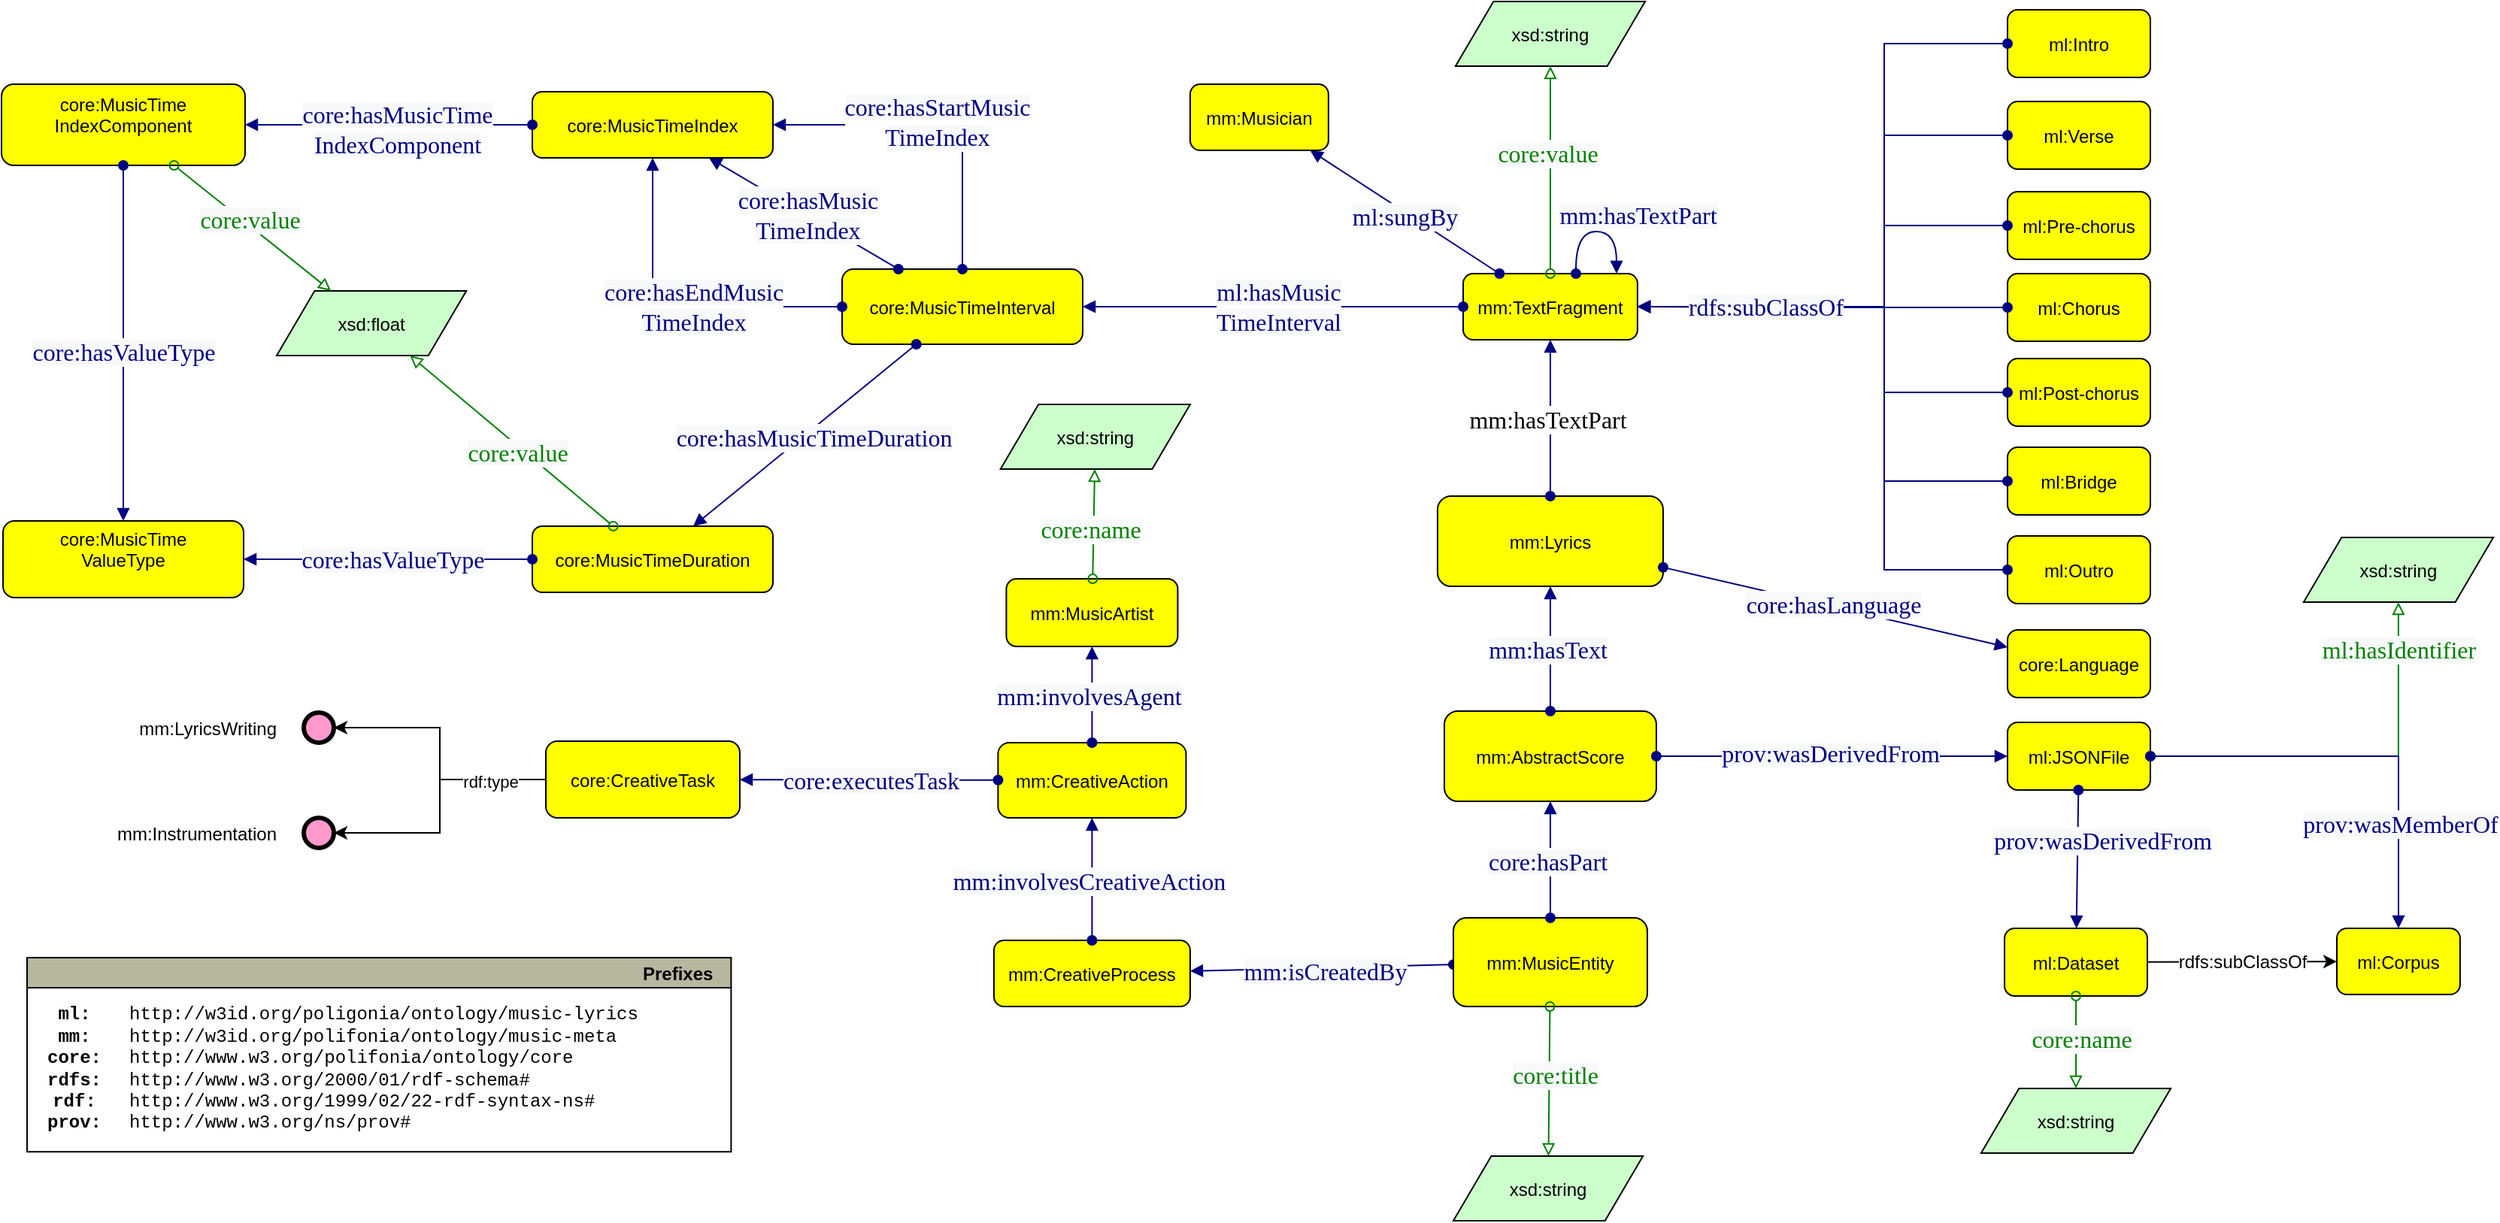 <mxfile version="24.7.5">
  <diagram id="NQ8Q5febTVlx8FqefWPf" name="Página-1">
    <mxGraphModel dx="1482" dy="465" grid="0" gridSize="10" guides="1" tooltips="1" connect="1" arrows="1" fold="1" page="0" pageScale="1" pageWidth="827" pageHeight="1169" math="0" shadow="0">
      <root>
        <mxCell id="0" />
        <mxCell id="1" parent="0" />
        <mxCell id="DqQG2YRSb0UwjApD6MFJ-1" value="mm:Lyrics" style="graphMlID=n4;shape=rect;rounded=1;arcsize=30;fillColor=#ffff00;strokeColor=#000000;strokeWidth=1.0" parent="1" vertex="1">
          <mxGeometry x="461.97" y="574" width="150" height="60" as="geometry" />
        </mxCell>
        <mxCell id="MDdmsFNqSwxyD1ZnSnR5-4" value="mm:TextFragment" style="graphMlID=n4;shape=rect;rounded=1;arcsize=30;fillColor=#ffff00;strokeColor=#000000;strokeWidth=1.0" parent="1" vertex="1">
          <mxGeometry x="479" y="426" width="115.95" height="44" as="geometry" />
        </mxCell>
        <mxCell id="MDdmsFNqSwxyD1ZnSnR5-5" value="" style="graphMlID=e0;rounded=0;endArrow=block;strokeColor=#000080;strokeWidth=1.0;startArrow=oval;startFill=1;endFill=1" parent="1" source="DqQG2YRSb0UwjApD6MFJ-1" target="MDdmsFNqSwxyD1ZnSnR5-4" edge="1">
          <mxGeometry relative="1" as="geometry">
            <mxPoint x="460.03" y="660.082" as="sourcePoint" />
            <mxPoint x="611.03" y="660" as="targetPoint" />
          </mxGeometry>
        </mxCell>
        <mxCell id="MDdmsFNqSwxyD1ZnSnR5-6" value="&lt;font face=&quot;dialog&quot; style=&quot;font-size: 16px;&quot;&gt;mm:hasTextPart&lt;/font&gt;" style="text;html=1;align=center;verticalAlign=middle;resizable=0;points=[];labelBackgroundColor=#ffffff;" parent="MDdmsFNqSwxyD1ZnSnR5-5" vertex="1" connectable="0">
          <mxGeometry x="-0.017" y="2" relative="1" as="geometry">
            <mxPoint as="offset" />
          </mxGeometry>
        </mxCell>
        <mxCell id="MDdmsFNqSwxyD1ZnSnR5-14" value="Prefixes" style="graphMlID=n0;shape=swimlane;startSize=20;fillColor=#b7b69e;strokeColor=#000000;strokeWidth=1.0;align=right;spacingRight=10;fontStyle=1" parent="1" vertex="1">
          <mxGeometry x="-476" y="881" width="468.2" height="129.1" as="geometry">
            <mxRectangle x="11.8" y="500" width="90" height="20" as="alternateBounds" />
          </mxGeometry>
        </mxCell>
        <mxCell id="MDdmsFNqSwxyD1ZnSnR5-15" value="&lt;b&gt;ml:&lt;br&gt;mm:&lt;br&gt;core:&lt;br&gt;rdfs:&lt;br&gt;&lt;/b&gt;&lt;div&gt;&lt;b&gt;rdf:&lt;/b&gt;&lt;/div&gt;&lt;div&gt;&lt;b&gt;prov:&lt;/b&gt;&lt;/div&gt;" style="text;html=1;align=center;verticalAlign=middle;resizable=0;points=[];autosize=1;fontFamily=Courier New;" parent="MDdmsFNqSwxyD1ZnSnR5-14" vertex="1">
          <mxGeometry x="4.416" y="25.1" width="54" height="98" as="geometry" />
        </mxCell>
        <mxCell id="MDdmsFNqSwxyD1ZnSnR5-16" value="http://w3id.org/poligonia/ontology/music-lyrics&lt;br&gt;http://w3id.org/polifonia/ontology/music-meta&lt;br&gt;http://www.w3.org/polifonia/ontology/core&lt;br&gt;http://www.w3.org/2000/01/rdf-schema#&lt;div&gt;http://www.w3.org/1999/02/22-rdf-syntax-ns#&lt;/div&gt;&lt;div&gt;http://www.w3.org/ns/prov#&lt;/div&gt;" style="text;html=1;align=left;verticalAlign=middle;resizable=0;points=[];autosize=1;fontFamily=Courier New;" parent="MDdmsFNqSwxyD1ZnSnR5-14" vertex="1">
          <mxGeometry x="66.416" y="25.1" width="356" height="98" as="geometry" />
        </mxCell>
        <mxCell id="HRgoqahOxVJzfOf6kIM2-11" value="" style="graphMlID=e0;rounded=0;endArrow=block;strokeColor=#000080;strokeWidth=1.0;startArrow=oval;startFill=1;endFill=1;" parent="1" source="zDBkW_uWuZ9GTYAObJJc-1" target="qAlPwkeqmW1td5xsdSNA-1" edge="1">
          <mxGeometry relative="1" as="geometry">
            <mxPoint x="90" y="570.082" as="sourcePoint" />
            <mxPoint x="141.968" y="600" as="targetPoint" />
          </mxGeometry>
        </mxCell>
        <mxCell id="HRgoqahOxVJzfOf6kIM2-12" value="&lt;span style=&quot;color: rgb(0 , 0 , 128) ; font-family: &amp;quot;dialog&amp;quot; ; font-size: 16px ; background-color: rgb(248 , 249 , 250)&quot;&gt;mm:isCreatedBy&lt;/span&gt;" style="text;html=1;align=center;verticalAlign=middle;resizable=0;points=[];labelBackgroundColor=#ffffff;" parent="HRgoqahOxVJzfOf6kIM2-11" vertex="1" connectable="0">
          <mxGeometry x="-0.017" y="2" relative="1" as="geometry">
            <mxPoint as="offset" />
          </mxGeometry>
        </mxCell>
        <mxCell id="HRgoqahOxVJzfOf6kIM2-30" value="ml:Chorus" style="graphMlID=n4;shape=rect;rounded=1;arcsize=30;fillColor=#ffff00;strokeColor=#000000;strokeWidth=1.0" parent="1" vertex="1">
          <mxGeometry x="841" y="426" width="95" height="45" as="geometry" />
        </mxCell>
        <mxCell id="HRgoqahOxVJzfOf6kIM2-31" value="" style="graphMlID=e0;rounded=0;endArrow=block;strokeColor=#000080;strokeWidth=1.0;startArrow=oval;startFill=1;endFill=1;edgeStyle=orthogonalEdgeStyle;exitX=0;exitY=0.5;exitDx=0;exitDy=0;" parent="1" source="HRgoqahOxVJzfOf6kIM2-30" target="MDdmsFNqSwxyD1ZnSnR5-4" edge="1">
          <mxGeometry relative="1" as="geometry">
            <mxPoint x="820" y="454" as="sourcePoint" />
            <mxPoint x="569.018" y="322.886" as="targetPoint" />
            <Array as="points" />
          </mxGeometry>
        </mxCell>
        <mxCell id="HRgoqahOxVJzfOf6kIM2-33" value="ml:Verse" style="graphMlID=n4;shape=rect;rounded=1;arcsize=30;fillColor=#ffff00;strokeColor=#000000;strokeWidth=1.0" parent="1" vertex="1">
          <mxGeometry x="841" y="311.5" width="95" height="45" as="geometry" />
        </mxCell>
        <mxCell id="HRgoqahOxVJzfOf6kIM2-34" value="" style="graphMlID=e0;rounded=0;endArrow=block;strokeColor=#000080;strokeWidth=1.0;startArrow=oval;startFill=1;endFill=1;edgeStyle=orthogonalEdgeStyle;exitX=0;exitY=0.5;exitDx=0;exitDy=0;" parent="1" source="HRgoqahOxVJzfOf6kIM2-33" target="MDdmsFNqSwxyD1ZnSnR5-4" edge="1">
          <mxGeometry relative="1" as="geometry">
            <mxPoint x="808" y="349" as="sourcePoint" />
            <mxPoint x="569.018" y="345.347" as="targetPoint" />
            <Array as="points">
              <mxPoint x="759" y="334" />
              <mxPoint x="759" y="448" />
            </Array>
          </mxGeometry>
        </mxCell>
        <mxCell id="HRgoqahOxVJzfOf6kIM2-36" value="ml:Bridge" style="graphMlID=n4;shape=rect;rounded=1;arcsize=30;fillColor=#ffff00;strokeColor=#000000;strokeWidth=1.0" parent="1" vertex="1">
          <mxGeometry x="841" y="541.5" width="95" height="45" as="geometry" />
        </mxCell>
        <mxCell id="HRgoqahOxVJzfOf6kIM2-37" value="" style="graphMlID=e0;rounded=0;endArrow=block;strokeColor=#000080;strokeWidth=1.0;startArrow=oval;startFill=1;endFill=1;edgeStyle=orthogonalEdgeStyle;exitX=0;exitY=0.5;exitDx=0;exitDy=0;" parent="1" source="HRgoqahOxVJzfOf6kIM2-36" target="MDdmsFNqSwxyD1ZnSnR5-4" edge="1">
          <mxGeometry relative="1" as="geometry">
            <mxPoint x="733" y="233" as="sourcePoint" />
            <mxPoint x="569.018" y="333.88" as="targetPoint" />
            <Array as="points">
              <mxPoint x="759" y="564" />
              <mxPoint x="759" y="448" />
            </Array>
          </mxGeometry>
        </mxCell>
        <mxCell id="HRgoqahOxVJzfOf6kIM2-39" value="mm:Musician" style="graphMlID=n4;shape=rect;rounded=1;arcsize=30;fillColor=#ffff00;strokeColor=#000000;strokeWidth=1.0" parent="1" vertex="1">
          <mxGeometry x="297.46" y="300" width="91.97" height="44" as="geometry" />
        </mxCell>
        <mxCell id="HRgoqahOxVJzfOf6kIM2-40" value="" style="graphMlID=e0;rounded=0;endArrow=block;strokeColor=#000080;strokeWidth=1.0;startArrow=oval;startFill=1;endFill=1" parent="1" source="MDdmsFNqSwxyD1ZnSnR5-4" target="HRgoqahOxVJzfOf6kIM2-39" edge="1">
          <mxGeometry relative="1" as="geometry">
            <mxPoint x="533.778" y="307" as="sourcePoint" />
            <mxPoint x="583" y="211" as="targetPoint" />
          </mxGeometry>
        </mxCell>
        <mxCell id="HRgoqahOxVJzfOf6kIM2-41" value="&lt;span style=&quot;color: rgb(0 , 0 , 128) ; font-family: &amp;quot;dialog&amp;quot; ; font-size: 16px ; background-color: rgb(248 , 249 , 250)&quot;&gt;ml:sungBy&lt;/span&gt;" style="text;html=1;align=center;verticalAlign=middle;resizable=0;points=[];labelBackgroundColor=#ffffff;" parent="HRgoqahOxVJzfOf6kIM2-40" vertex="1" connectable="0">
          <mxGeometry x="-0.017" y="2" relative="1" as="geometry">
            <mxPoint as="offset" />
          </mxGeometry>
        </mxCell>
        <mxCell id="HRgoqahOxVJzfOf6kIM2-46" value="core:Language" style="graphMlID=n4;shape=rect;rounded=1;arcsize=30;fillColor=#ffff00;strokeColor=#000000;strokeWidth=1.0" parent="1" vertex="1">
          <mxGeometry x="841" y="663" width="95" height="45" as="geometry" />
        </mxCell>
        <mxCell id="HRgoqahOxVJzfOf6kIM2-47" value="" style="graphMlID=e0;rounded=0;endArrow=block;strokeColor=#000080;strokeWidth=1.0;startArrow=oval;startFill=1;endFill=1;" parent="1" source="DqQG2YRSb0UwjApD6MFJ-1" target="HRgoqahOxVJzfOf6kIM2-46" edge="1">
          <mxGeometry relative="1" as="geometry">
            <mxPoint x="454.945" y="316" as="sourcePoint" />
            <mxPoint x="885.35" y="641.23" as="targetPoint" />
          </mxGeometry>
        </mxCell>
        <mxCell id="HRgoqahOxVJzfOf6kIM2-48" value="&lt;font face=&quot;dialog&quot; color=&quot;#000080&quot;&gt;&lt;span style=&quot;font-size: 16px; background-color: rgb(248, 249, 250);&quot;&gt;core:hasLanguage&lt;/span&gt;&lt;/font&gt;" style="text;html=1;align=center;verticalAlign=middle;resizable=0;points=[];labelBackgroundColor=#ffffff;" parent="HRgoqahOxVJzfOf6kIM2-47" vertex="1" connectable="0">
          <mxGeometry x="-0.017" y="2" relative="1" as="geometry">
            <mxPoint as="offset" />
          </mxGeometry>
        </mxCell>
        <mxCell id="rihf8XNNu1uDLPSctqlk-4" value="core:MusicTimeInterval" style="graphMlID=n4;shape=rect;rounded=1;arcsize=30;fillColor=#ffff00;strokeColor=#000000;strokeWidth=1.0" parent="1" vertex="1">
          <mxGeometry x="66" y="423" width="160" height="50" as="geometry" />
        </mxCell>
        <mxCell id="rihf8XNNu1uDLPSctqlk-5" value="core:MusicTimeIndex" style="graphMlID=n4;shape=rect;rounded=1;arcsize=30;fillColor=#ffff00;strokeColor=#000000;strokeWidth=1.0" parent="1" vertex="1">
          <mxGeometry x="-140" y="305" width="160" height="44" as="geometry" />
        </mxCell>
        <mxCell id="rihf8XNNu1uDLPSctqlk-6" value="" style="graphMlID=e0;rounded=0;endArrow=block;strokeColor=#000080;strokeWidth=1.0;startArrow=oval;startFill=1;endFill=1" parent="1" source="MDdmsFNqSwxyD1ZnSnR5-4" target="rihf8XNNu1uDLPSctqlk-4" edge="1">
          <mxGeometry relative="1" as="geometry">
            <mxPoint x="200" y="310.082" as="sourcePoint" />
            <mxPoint x="351" y="310" as="targetPoint" />
          </mxGeometry>
        </mxCell>
        <mxCell id="rihf8XNNu1uDLPSctqlk-10" value="core:MusicTimeDuration" style="graphMlID=n4;shape=rect;rounded=1;arcsize=30;fillColor=#ffff00;strokeColor=#000000;strokeWidth=1.0" parent="1" vertex="1">
          <mxGeometry x="-140" y="594" width="160" height="44" as="geometry" />
        </mxCell>
        <mxCell id="rihf8XNNu1uDLPSctqlk-12" value="" style="graphMlID=e0;rounded=0;endArrow=block;strokeColor=#000080;strokeWidth=1.0;startArrow=oval;startFill=1;endFill=1" parent="1" source="rihf8XNNu1uDLPSctqlk-4" target="rihf8XNNu1uDLPSctqlk-5" edge="1">
          <mxGeometry relative="1" as="geometry">
            <mxPoint x="-164" y="560.082" as="sourcePoint" />
            <mxPoint x="-13" y="560" as="targetPoint" />
          </mxGeometry>
        </mxCell>
        <mxCell id="rihf8XNNu1uDLPSctqlk-14" value="" style="graphMlID=e0;rounded=0;endArrow=block;strokeColor=#000080;strokeWidth=1.0;startArrow=oval;startFill=1;endFill=1;" parent="1" source="rihf8XNNu1uDLPSctqlk-4" target="rihf8XNNu1uDLPSctqlk-10" edge="1">
          <mxGeometry relative="1" as="geometry">
            <mxPoint x="226" y="380" as="sourcePoint" />
            <mxPoint x="87" y="570" as="targetPoint" />
          </mxGeometry>
        </mxCell>
        <mxCell id="rihf8XNNu1uDLPSctqlk-19" value="" style="graphMlID=e0;rounded=0;endArrow=block;strokeColor=#000080;strokeWidth=1.0;startArrow=oval;startFill=1;endFill=1;edgeStyle=orthogonalEdgeStyle;" parent="1" source="rihf8XNNu1uDLPSctqlk-4" target="rihf8XNNu1uDLPSctqlk-5" edge="1">
          <mxGeometry relative="1" as="geometry">
            <mxPoint x="86" y="270.082" as="sourcePoint" />
            <mxPoint x="237" y="270" as="targetPoint" />
          </mxGeometry>
        </mxCell>
        <mxCell id="rihf8XNNu1uDLPSctqlk-24" value="" style="graphMlID=e0;rounded=0;endArrow=oval;strokeColor=#000080;strokeWidth=1.0;startArrow=block;startFill=1;endFill=1;edgeStyle=orthogonalEdgeStyle;" parent="1" source="rihf8XNNu1uDLPSctqlk-5" target="rihf8XNNu1uDLPSctqlk-4" edge="1">
          <mxGeometry relative="1" as="geometry">
            <mxPoint x="135.999" y="204.94" as="sourcePoint" />
            <mxPoint x="265.94" y="309.999" as="targetPoint" />
          </mxGeometry>
        </mxCell>
        <mxCell id="rihf8XNNu1uDLPSctqlk-25" value="&lt;div&gt;&lt;span style=&quot;color: rgb(0 , 0 , 128) ; font-family: &amp;quot;dialog&amp;quot; ; font-size: 16px ; background-color: rgb(248 , 249 , 250)&quot;&gt;core:hasStartMusic&lt;/span&gt;&lt;/div&gt;&lt;div&gt;&lt;span style=&quot;color: rgb(0 , 0 , 128) ; font-family: &amp;quot;dialog&amp;quot; ; font-size: 16px ; background-color: rgb(248 , 249 , 250)&quot;&gt;TimeIndex&lt;br&gt;&lt;/span&gt;&lt;/div&gt;" style="text;html=1;align=center;verticalAlign=middle;resizable=0;points=[];labelBackgroundColor=#ffffff;" parent="rihf8XNNu1uDLPSctqlk-24" connectable="0" vertex="1">
          <mxGeometry x="-0.017" y="2" relative="1" as="geometry">
            <mxPoint as="offset" />
          </mxGeometry>
        </mxCell>
        <mxCell id="rihf8XNNu1uDLPSctqlk-26" value="core:MusicTime&#xa;IndexComponent&#xa;" style="graphMlID=n4;shape=rect;rounded=1;arcsize=30;fillColor=#ffff00;strokeColor=#000000;strokeWidth=1.0" parent="1" vertex="1">
          <mxGeometry x="-492.99" y="300" width="161.97" height="54" as="geometry" />
        </mxCell>
        <mxCell id="rihf8XNNu1uDLPSctqlk-27" value="" style="graphMlID=e0;rounded=0;endArrow=block;strokeColor=#000080;strokeWidth=1.0;startArrow=oval;startFill=1;endFill=1" parent="1" source="rihf8XNNu1uDLPSctqlk-5" target="rihf8XNNu1uDLPSctqlk-26" edge="1">
          <mxGeometry relative="1" as="geometry">
            <mxPoint x="-164" y="450.082" as="sourcePoint" />
            <mxPoint x="-13" y="450" as="targetPoint" />
          </mxGeometry>
        </mxCell>
        <mxCell id="rihf8XNNu1uDLPSctqlk-29" value="core:MusicTime&#xa;ValueType&#xa;" style="graphMlID=n4;shape=rect;rounded=1;arcsize=30;fillColor=#ffff00;strokeColor=#000000;strokeWidth=1.0" parent="1" vertex="1">
          <mxGeometry x="-492" y="590.5" width="160" height="51" as="geometry" />
        </mxCell>
        <mxCell id="rihf8XNNu1uDLPSctqlk-30" value="" style="graphMlID=e0;rounded=0;endArrow=block;strokeColor=#000080;strokeWidth=1.0;startArrow=oval;startFill=1;endFill=1" parent="1" source="rihf8XNNu1uDLPSctqlk-10" target="rihf8XNNu1uDLPSctqlk-29" edge="1">
          <mxGeometry relative="1" as="geometry">
            <mxPoint x="-284" y="520.082" as="sourcePoint" />
            <mxPoint x="-133" y="520" as="targetPoint" />
          </mxGeometry>
        </mxCell>
        <mxCell id="rihf8XNNu1uDLPSctqlk-32" value="" style="graphMlID=e0;rounded=0;endArrow=block;strokeColor=#000080;strokeWidth=1.0;startArrow=oval;startFill=1;endFill=1" parent="1" source="rihf8XNNu1uDLPSctqlk-26" target="rihf8XNNu1uDLPSctqlk-29" edge="1">
          <mxGeometry relative="1" as="geometry">
            <mxPoint x="-424" y="480.082" as="sourcePoint" />
            <mxPoint x="-273" y="480" as="targetPoint" />
          </mxGeometry>
        </mxCell>
        <mxCell id="rihf8XNNu1uDLPSctqlk-36" value="xsd:float" style="graphMlID=n6;shape=parallelogram;fillColor=#ccffcc;strokeColor=#000000;strokeWidth=1.0" parent="1" vertex="1">
          <mxGeometry x="-310" y="437.5" width="126.095" height="43" as="geometry" />
        </mxCell>
        <mxCell id="qAlPwkeqmW1td5xsdSNA-1" value="mm:CreativeProcess" style="graphMlID=n4;shape=rect;rounded=1;arcsize=30;fillColor=#ffff00;strokeColor=#000000;strokeWidth=1.0" parent="1" vertex="1">
          <mxGeometry x="166.96" y="869.5" width="130.5" height="44" as="geometry" />
        </mxCell>
        <mxCell id="zDBkW_uWuZ9GTYAObJJc-1" value="mm:MusicEntity" style="graphMlID=n4;shape=rect;rounded=1;arcsize=30;fillColor=#ffff00;strokeColor=#000000;strokeWidth=1.0" parent="1" vertex="1">
          <mxGeometry x="472.48" y="854.5" width="129" height="59" as="geometry" />
        </mxCell>
        <mxCell id="zDBkW_uWuZ9GTYAObJJc-2" value="" style="graphMlID=e0;rounded=0;endArrow=block;strokeColor=#000080;strokeWidth=1.0;startArrow=oval;startFill=1;endFill=1" parent="1" source="zDBkW_uWuZ9GTYAObJJc-1" target="zDBkW_uWuZ9GTYAObJJc-4" edge="1">
          <mxGeometry relative="1" as="geometry">
            <mxPoint x="788.68" y="890.582" as="sourcePoint" />
            <mxPoint x="657.68" y="730.5" as="targetPoint" />
          </mxGeometry>
        </mxCell>
        <mxCell id="zDBkW_uWuZ9GTYAObJJc-3" value="&lt;span style=&quot;color: rgb(0 , 0 , 128) ; font-family: &amp;quot;dialog&amp;quot; ; font-size: 16px ; background-color: rgb(248 , 249 , 250)&quot;&gt;core:hasPart&lt;/span&gt;" style="text;html=1;align=center;verticalAlign=middle;resizable=0;points=[];labelBackgroundColor=#ffffff;" parent="zDBkW_uWuZ9GTYAObJJc-2" connectable="0" vertex="1">
          <mxGeometry x="-0.017" y="2" relative="1" as="geometry">
            <mxPoint as="offset" />
          </mxGeometry>
        </mxCell>
        <mxCell id="zDBkW_uWuZ9GTYAObJJc-4" value="mm:AbstractScore" style="graphMlID=n4;shape=rect;rounded=1;arcsize=30;fillColor=#ffff00;strokeColor=#000000;strokeWidth=1.0" parent="1" vertex="1">
          <mxGeometry x="466.47" y="717" width="141" height="60" as="geometry" />
        </mxCell>
        <mxCell id="zDBkW_uWuZ9GTYAObJJc-7" value="" style="graphMlID=e0;rounded=0;endArrow=block;strokeColor=#000080;strokeWidth=1.0;startArrow=oval;startFill=1;endFill=1" parent="1" source="zDBkW_uWuZ9GTYAObJJc-4" target="DqQG2YRSb0UwjApD6MFJ-1" edge="1">
          <mxGeometry relative="1" as="geometry">
            <mxPoint x="-26.32" y="950.582" as="sourcePoint" />
            <mxPoint x="124.68" y="950.5" as="targetPoint" />
          </mxGeometry>
        </mxCell>
        <mxCell id="zDBkW_uWuZ9GTYAObJJc-8" value="&lt;span style=&quot;color: rgb(0 , 0 , 128) ; font-family: &amp;quot;dialog&amp;quot; ; font-size: 16px ; background-color: rgb(248 , 249 , 250)&quot;&gt;mm:hasText&lt;/span&gt;" style="text;html=1;align=center;verticalAlign=middle;resizable=0;points=[];labelBackgroundColor=#ffffff;" parent="zDBkW_uWuZ9GTYAObJJc-7" connectable="0" vertex="1">
          <mxGeometry x="-0.017" y="2" relative="1" as="geometry">
            <mxPoint as="offset" />
          </mxGeometry>
        </mxCell>
        <mxCell id="joPpb0aTT3OTvrryfCUU-1" value="" style="graphMlID=e0;rounded=0;endArrow=block;strokeColor=#000080;strokeWidth=1.0;startArrow=oval;startFill=1;endFill=1;edgeStyle=orthogonalEdgeStyle;curved=1;" parent="1" source="MDdmsFNqSwxyD1ZnSnR5-4" target="MDdmsFNqSwxyD1ZnSnR5-4" edge="1">
          <mxGeometry relative="1" as="geometry">
            <mxPoint x="515" y="423" as="sourcePoint" />
            <mxPoint x="519.0" y="432.435" as="targetPoint" />
            <Array as="points">
              <mxPoint x="554" y="398" />
              <mxPoint x="581" y="398" />
            </Array>
          </mxGeometry>
        </mxCell>
        <mxCell id="joPpb0aTT3OTvrryfCUU-2" value="&lt;span style=&quot;color: rgb(0 , 0 , 128) ; font-family: &amp;quot;dialog&amp;quot; ; font-size: 16px ; background-color: rgb(248 , 249 , 250)&quot;&gt;mm:hasTextPart&lt;/span&gt;" style="text;html=1;align=center;verticalAlign=middle;resizable=0;points=[];labelBackgroundColor=#ffffff;" parent="joPpb0aTT3OTvrryfCUU-1" connectable="0" vertex="1">
          <mxGeometry x="-0.017" y="2" relative="1" as="geometry">
            <mxPoint x="28" y="-9" as="offset" />
          </mxGeometry>
        </mxCell>
        <mxCell id="tFzYHQvMoetRBPdzdslo-1" value="xsd:string" style="graphMlID=n6;shape=parallelogram;fillColor=#ccffcc;strokeColor=#000000;strokeWidth=1.0" parent="1" vertex="1">
          <mxGeometry x="473.93" y="245" width="126.095" height="43" as="geometry" />
        </mxCell>
        <mxCell id="p-u3ag2Kvj8LEFR6qXIO-2" value="ml:Pre-chorus" style="graphMlID=n4;shape=rect;rounded=1;arcsize=30;fillColor=#ffff00;strokeColor=#000000;strokeWidth=1.0" parent="1" vertex="1">
          <mxGeometry x="841" y="371.5" width="95" height="45" as="geometry" />
        </mxCell>
        <mxCell id="p-u3ag2Kvj8LEFR6qXIO-4" value="" style="graphMlID=e0;rounded=0;endArrow=block;strokeColor=#000080;strokeWidth=1.0;startArrow=oval;startFill=1;endFill=1;edgeStyle=orthogonalEdgeStyle;exitX=0;exitY=0.5;exitDx=0;exitDy=0;" parent="1" source="p-u3ag2Kvj8LEFR6qXIO-2" target="MDdmsFNqSwxyD1ZnSnR5-4" edge="1">
          <mxGeometry relative="1" as="geometry">
            <mxPoint x="817" y="409" as="sourcePoint" />
            <mxPoint x="592" y="404" as="targetPoint" />
            <Array as="points">
              <mxPoint x="759" y="394" />
              <mxPoint x="759" y="448" />
            </Array>
          </mxGeometry>
        </mxCell>
        <mxCell id="p-u3ag2Kvj8LEFR6qXIO-8" value="ml:Intro" style="graphMlID=n4;shape=rect;rounded=1;arcsize=30;fillColor=#ffff00;strokeColor=#000000;strokeWidth=1.0" parent="1" vertex="1">
          <mxGeometry x="841" y="250.5" width="95" height="45" as="geometry" />
        </mxCell>
        <mxCell id="p-u3ag2Kvj8LEFR6qXIO-9" value="ml:Post-chorus" style="graphMlID=n4;shape=rect;rounded=1;arcsize=30;fillColor=#ffff00;strokeColor=#000000;strokeWidth=1.0" parent="1" vertex="1">
          <mxGeometry x="841" y="482.5" width="95" height="45" as="geometry" />
        </mxCell>
        <mxCell id="p-u3ag2Kvj8LEFR6qXIO-11" value="ml:Outro" style="graphMlID=n4;shape=rect;rounded=1;arcsize=30;fillColor=#ffff00;strokeColor=#000000;strokeWidth=1.0" parent="1" vertex="1">
          <mxGeometry x="841" y="600.5" width="95" height="45" as="geometry" />
        </mxCell>
        <mxCell id="p-u3ag2Kvj8LEFR6qXIO-12" value="" style="graphMlID=e0;rounded=0;endArrow=block;strokeColor=#000080;strokeWidth=1.0;startArrow=oval;startFill=1;endFill=1;edgeStyle=orthogonalEdgeStyle;exitX=0;exitY=0.5;exitDx=0;exitDy=0;" parent="1" source="p-u3ag2Kvj8LEFR6qXIO-11" target="MDdmsFNqSwxyD1ZnSnR5-4" edge="1">
          <mxGeometry relative="1" as="geometry">
            <mxPoint x="873" y="618" as="sourcePoint" />
            <mxPoint x="680" y="568" as="targetPoint" />
            <Array as="points">
              <mxPoint x="759" y="623" />
              <mxPoint x="759" y="448" />
            </Array>
          </mxGeometry>
        </mxCell>
        <mxCell id="p-u3ag2Kvj8LEFR6qXIO-14" value="" style="graphMlID=e0;rounded=0;endArrow=block;strokeColor=#000080;strokeWidth=1.0;startArrow=oval;startFill=1;endFill=1;edgeStyle=orthogonalEdgeStyle;exitX=0;exitY=0.5;exitDx=0;exitDy=0;" parent="1" source="p-u3ag2Kvj8LEFR6qXIO-9" target="MDdmsFNqSwxyD1ZnSnR5-4" edge="1">
          <mxGeometry relative="1" as="geometry">
            <mxPoint x="808" y="533" as="sourcePoint" />
            <mxPoint x="615" y="483" as="targetPoint" />
            <Array as="points">
              <mxPoint x="759" y="505" />
              <mxPoint x="759" y="448" />
            </Array>
          </mxGeometry>
        </mxCell>
        <mxCell id="p-u3ag2Kvj8LEFR6qXIO-16" value="" style="graphMlID=e0;rounded=0;endArrow=block;strokeColor=#000080;strokeWidth=1.0;startArrow=oval;startFill=1;endFill=1;edgeStyle=orthogonalEdgeStyle;exitX=0;exitY=0.5;exitDx=0;exitDy=0;" parent="1" source="p-u3ag2Kvj8LEFR6qXIO-8" target="MDdmsFNqSwxyD1ZnSnR5-4" edge="1">
          <mxGeometry relative="1" as="geometry">
            <mxPoint x="812" y="288" as="sourcePoint" />
            <mxPoint x="933" y="342" as="targetPoint" />
            <Array as="points">
              <mxPoint x="759" y="273" />
              <mxPoint x="759" y="448" />
            </Array>
          </mxGeometry>
        </mxCell>
        <mxCell id="p-u3ag2Kvj8LEFR6qXIO-17" value="&lt;span style=&quot;color: rgb(0 , 0 , 128) ; font-family: &amp;quot;dialog&amp;quot; ; font-size: 16px ; background-color: rgb(248 , 249 , 250)&quot;&gt;rdfs:subClassOf&lt;/span&gt;" style="text;html=1;align=center;verticalAlign=middle;resizable=0;points=[];labelBackgroundColor=#ffffff;" parent="p-u3ag2Kvj8LEFR6qXIO-16" connectable="0" vertex="1">
          <mxGeometry x="-0.017" y="2" relative="1" as="geometry">
            <mxPoint x="-81" y="50" as="offset" />
          </mxGeometry>
        </mxCell>
        <mxCell id="ER3_s7Tq3dn-RpShrcpx-1" value="mm:CreativeAction" style="graphMlID=n4;shape=rect;rounded=1;arcsize=30;fillColor=#ffff00;strokeColor=#000000;strokeWidth=1.0" parent="1" vertex="1">
          <mxGeometry x="169.71" y="738" width="125" height="50" as="geometry" />
        </mxCell>
        <mxCell id="ER3_s7Tq3dn-RpShrcpx-2" value="" style="graphMlID=e0;rounded=0;endArrow=block;strokeColor=#000080;strokeWidth=1.0;startArrow=oval;startFill=1;endFill=1" parent="1" source="qAlPwkeqmW1td5xsdSNA-1" target="ER3_s7Tq3dn-RpShrcpx-1" edge="1">
          <mxGeometry relative="1" as="geometry">
            <mxPoint x="-2.54" y="774.582" as="sourcePoint" />
            <mxPoint x="148.46" y="774.5" as="targetPoint" />
          </mxGeometry>
        </mxCell>
        <mxCell id="ER3_s7Tq3dn-RpShrcpx-3" value="&lt;font face=&quot;dialog&quot; color=&quot;#000080&quot;&gt;&lt;span style=&quot;font-size: 16px; background-color: rgb(248, 249, 250);&quot;&gt;mm:involvesCreativeAction&lt;/span&gt;&lt;/font&gt;" style="text;html=1;align=center;verticalAlign=middle;resizable=0;points=[];labelBackgroundColor=#ffffff;" parent="ER3_s7Tq3dn-RpShrcpx-2" vertex="1" connectable="0">
          <mxGeometry x="-0.017" y="2" relative="1" as="geometry">
            <mxPoint as="offset" />
          </mxGeometry>
        </mxCell>
        <mxCell id="ER3_s7Tq3dn-RpShrcpx-5" value="mm:MusicArtist" style="graphMlID=n4;shape=rect;rounded=1;arcsize=30;fillColor=#ffff00;strokeColor=#000000;strokeWidth=1.0" parent="1" vertex="1">
          <mxGeometry x="175.21" y="629" width="114" height="45" as="geometry" />
        </mxCell>
        <mxCell id="ER3_s7Tq3dn-RpShrcpx-6" value="" style="graphMlID=e0;rounded=0;endArrow=block;strokeColor=#000080;strokeWidth=1.0;startArrow=oval;startFill=1;endFill=1" parent="1" source="ER3_s7Tq3dn-RpShrcpx-1" target="ER3_s7Tq3dn-RpShrcpx-5" edge="1">
          <mxGeometry relative="1" as="geometry">
            <mxPoint x="-206.54" y="749.582" as="sourcePoint" />
            <mxPoint x="-55.54" y="749.5" as="targetPoint" />
          </mxGeometry>
        </mxCell>
        <mxCell id="ER3_s7Tq3dn-RpShrcpx-7" value="&lt;font face=&quot;dialog&quot; color=&quot;#000080&quot;&gt;&lt;span style=&quot;font-size: 16px; background-color: rgb(248, 249, 250);&quot;&gt;mm:involvesAgent&lt;/span&gt;&lt;/font&gt;" style="text;html=1;align=center;verticalAlign=middle;resizable=0;points=[];labelBackgroundColor=#ffffff;" parent="ER3_s7Tq3dn-RpShrcpx-6" vertex="1" connectable="0">
          <mxGeometry x="-0.017" y="2" relative="1" as="geometry">
            <mxPoint as="offset" />
          </mxGeometry>
        </mxCell>
        <mxCell id="ER3_s7Tq3dn-RpShrcpx-9" value="xsd:string" style="graphMlID=n6;shape=parallelogram;fillColor=#ccffcc;strokeColor=#000000;strokeWidth=1.0" parent="1" vertex="1">
          <mxGeometry x="171.37" y="513" width="126.095" height="43" as="geometry" />
        </mxCell>
        <mxCell id="ER3_s7Tq3dn-RpShrcpx-12" value="" style="graphMlID=e2;rounded=0;endArrow=block;strokeColor=#008000;strokeWidth=1.0;startArrow=oval;startFill=0;endFill=0" parent="1" source="ER3_s7Tq3dn-RpShrcpx-5" target="ER3_s7Tq3dn-RpShrcpx-9" edge="1">
          <mxGeometry relative="1" as="geometry">
            <mxPoint x="-131" y="767" as="sourcePoint" />
            <mxPoint x="145.811" y="767.18" as="targetPoint" />
          </mxGeometry>
        </mxCell>
        <mxCell id="ER3_s7Tq3dn-RpShrcpx-13" value="&lt;font face=&quot;dialog&quot; color=&quot;#008000&quot;&gt;&lt;span style=&quot;font-size: 16px; background-color: rgb(248, 249, 250);&quot;&gt;core:name&lt;/span&gt;&lt;/font&gt;" style="text;html=1;align=center;verticalAlign=middle;resizable=0;points=[];labelBackgroundColor=#ffffff;" parent="ER3_s7Tq3dn-RpShrcpx-12" vertex="1" connectable="0">
          <mxGeometry x="-0.09" y="3" relative="1" as="geometry">
            <mxPoint as="offset" />
          </mxGeometry>
        </mxCell>
        <mxCell id="ER3_s7Tq3dn-RpShrcpx-14" value="" style="graphMlID=e2;rounded=0;endArrow=block;strokeColor=#008000;strokeWidth=1.0;startArrow=oval;startFill=0;endFill=0" parent="1" source="MDdmsFNqSwxyD1ZnSnR5-4" target="tFzYHQvMoetRBPdzdslo-1" edge="1">
          <mxGeometry relative="1" as="geometry">
            <mxPoint x="169" y="153" as="sourcePoint" />
            <mxPoint x="445.811" y="153.18" as="targetPoint" />
          </mxGeometry>
        </mxCell>
        <mxCell id="ER3_s7Tq3dn-RpShrcpx-15" value="&lt;font face=&quot;dialog&quot; color=&quot;#008000&quot;&gt;&lt;span style=&quot;font-size: 16px; background-color: rgb(248, 249, 250);&quot;&gt;core:value&lt;/span&gt;&lt;/font&gt;" style="text;html=1;align=center;verticalAlign=middle;resizable=0;points=[];labelBackgroundColor=#ffffff;" parent="ER3_s7Tq3dn-RpShrcpx-14" vertex="1" connectable="0">
          <mxGeometry x="-0.09" y="3" relative="1" as="geometry">
            <mxPoint x="1" y="-17" as="offset" />
          </mxGeometry>
        </mxCell>
        <mxCell id="ER3_s7Tq3dn-RpShrcpx-16" value="core:CreativeTask" style="graphMlID=n4;shape=rect;rounded=1;arcsize=30;fillColor=#ffff00;strokeColor=#000000;strokeWidth=1.0" parent="1" vertex="1">
          <mxGeometry x="-131" y="737" width="129" height="51" as="geometry" />
        </mxCell>
        <mxCell id="ER3_s7Tq3dn-RpShrcpx-17" value="" style="graphMlID=e0;rounded=0;endArrow=block;strokeColor=#000080;strokeWidth=1.0;startArrow=oval;startFill=1;endFill=1" parent="1" source="ER3_s7Tq3dn-RpShrcpx-1" target="ER3_s7Tq3dn-RpShrcpx-16" edge="1">
          <mxGeometry relative="1" as="geometry">
            <mxPoint x="-296" y="773.082" as="sourcePoint" />
            <mxPoint x="-145" y="773" as="targetPoint" />
          </mxGeometry>
        </mxCell>
        <mxCell id="ER3_s7Tq3dn-RpShrcpx-18" value="&lt;font face=&quot;dialog&quot; color=&quot;#000080&quot;&gt;&lt;span style=&quot;font-size: 16px; background-color: rgb(248, 249, 250);&quot;&gt;core:executesTask&lt;/span&gt;&lt;/font&gt;" style="text;html=1;align=center;verticalAlign=middle;resizable=0;points=[];labelBackgroundColor=#ffffff;" parent="ER3_s7Tq3dn-RpShrcpx-17" vertex="1" connectable="0">
          <mxGeometry x="-0.017" y="2" relative="1" as="geometry">
            <mxPoint y="-2" as="offset" />
          </mxGeometry>
        </mxCell>
        <mxCell id="ER3_s7Tq3dn-RpShrcpx-19" value="" style="endArrow=classic;html=1;textDirection=ltr;rounded=0;edgeStyle=orthogonalEdgeStyle;" parent="1" source="ER3_s7Tq3dn-RpShrcpx-16" target="ER3_s7Tq3dn-RpShrcpx-21" edge="1">
          <mxGeometry width="50" height="50" relative="1" as="geometry">
            <mxPoint x="-171" y="756.064" as="sourcePoint" />
            <mxPoint x="-325" y="759.94" as="targetPoint" />
          </mxGeometry>
        </mxCell>
        <mxCell id="ER3_s7Tq3dn-RpShrcpx-21" value="mm:LyricsWriting" style="graphMlID=n9;shape=ellipse;fillColor=#ff99cc;strokeColor=#000000;strokeWidth=3.0;verticalAlign=middle;labelPosition=left;verticalLabelPosition=middle;align=right;spacingRight=1;spacing=17;" parent="1" vertex="1">
          <mxGeometry x="-292" y="718" width="20" height="20" as="geometry" />
        </mxCell>
        <mxCell id="ER3_s7Tq3dn-RpShrcpx-22" value="mm:Instrumentation" style="graphMlID=n9;shape=ellipse;fillColor=#ff99cc;strokeColor=#000000;strokeWidth=3.0;verticalAlign=middle;labelPosition=left;verticalLabelPosition=middle;align=right;spacingRight=1;spacing=17;" parent="1" vertex="1">
          <mxGeometry x="-292" y="788" width="20" height="20" as="geometry" />
        </mxCell>
        <mxCell id="ER3_s7Tq3dn-RpShrcpx-27" value="" style="endArrow=classic;html=1;rounded=0;edgeStyle=orthogonalEdgeStyle;" parent="1" source="ER3_s7Tq3dn-RpShrcpx-16" target="ER3_s7Tq3dn-RpShrcpx-22" edge="1">
          <mxGeometry width="50" height="50" relative="1" as="geometry">
            <mxPoint x="-286" y="862" as="sourcePoint" />
            <mxPoint x="-236" y="812" as="targetPoint" />
          </mxGeometry>
        </mxCell>
        <mxCell id="K1WAVf-BzU7X15AnU0xW-12" value="rdf:type" style="edgeLabel;html=1;align=center;verticalAlign=middle;resizable=0;points=[];" parent="ER3_s7Tq3dn-RpShrcpx-27" vertex="1" connectable="0">
          <mxGeometry x="0.046" relative="1" as="geometry">
            <mxPoint x="33" y="-21" as="offset" />
          </mxGeometry>
        </mxCell>
        <mxCell id="ER3_s7Tq3dn-RpShrcpx-29" value="ml:JSONFile" style="graphMlID=n4;shape=rect;rounded=1;arcsize=30;fillColor=#ffff00;strokeColor=#000000;strokeWidth=1.0" parent="1" vertex="1">
          <mxGeometry x="841" y="724.5" width="95" height="45" as="geometry" />
        </mxCell>
        <mxCell id="ER3_s7Tq3dn-RpShrcpx-35" value="" style="graphMlID=e0;rounded=0;endArrow=block;strokeColor=#000080;strokeWidth=1.0;startArrow=oval;startFill=1;endFill=1" parent="1" source="zDBkW_uWuZ9GTYAObJJc-4" target="ER3_s7Tq3dn-RpShrcpx-29" edge="1">
          <mxGeometry relative="1" as="geometry">
            <mxPoint x="757" y="784.082" as="sourcePoint" />
            <mxPoint x="908" y="784" as="targetPoint" />
          </mxGeometry>
        </mxCell>
        <mxCell id="ER3_s7Tq3dn-RpShrcpx-36" value="&lt;font face=&quot;dialog&quot; color=&quot;#000080&quot;&gt;&lt;span style=&quot;font-size: 16px; background-color: rgb(248, 249, 250);&quot;&gt;prov:wasDerivedFrom&lt;/span&gt;&lt;/font&gt;" style="text;html=1;align=center;verticalAlign=middle;resizable=0;points=[];labelBackgroundColor=#ffffff;" parent="ER3_s7Tq3dn-RpShrcpx-35" vertex="1" connectable="0">
          <mxGeometry x="-0.017" y="2" relative="1" as="geometry">
            <mxPoint as="offset" />
          </mxGeometry>
        </mxCell>
        <mxCell id="ER3_s7Tq3dn-RpShrcpx-37" value="ml:Dataset" style="graphMlID=n4;shape=rect;rounded=1;arcsize=30;fillColor=#ffff00;strokeColor=#000000;strokeWidth=1.0" parent="1" vertex="1">
          <mxGeometry x="839" y="861.5" width="95" height="45" as="geometry" />
        </mxCell>
        <mxCell id="ER3_s7Tq3dn-RpShrcpx-38" value="" style="graphMlID=e0;rounded=0;endArrow=block;strokeColor=#000080;strokeWidth=1.0;startArrow=oval;startFill=1;endFill=1" parent="1" source="ER3_s7Tq3dn-RpShrcpx-29" target="ER3_s7Tq3dn-RpShrcpx-37" edge="1">
          <mxGeometry relative="1" as="geometry">
            <mxPoint x="712" y="832.082" as="sourcePoint" />
            <mxPoint x="863" y="832" as="targetPoint" />
          </mxGeometry>
        </mxCell>
        <mxCell id="ER3_s7Tq3dn-RpShrcpx-39" value="&lt;font face=&quot;dialog&quot; color=&quot;#000080&quot;&gt;&lt;span style=&quot;font-size: 16px; background-color: rgb(248, 249, 250);&quot;&gt;prov:wasDerivedFrom&lt;/span&gt;&lt;/font&gt;" style="text;html=1;align=center;verticalAlign=middle;resizable=0;points=[];labelBackgroundColor=#ffffff;" parent="ER3_s7Tq3dn-RpShrcpx-38" vertex="1" connectable="0">
          <mxGeometry x="-0.017" y="2" relative="1" as="geometry">
            <mxPoint x="14" y="-12" as="offset" />
          </mxGeometry>
        </mxCell>
        <mxCell id="ER3_s7Tq3dn-RpShrcpx-41" value="xsd:string" style="graphMlID=n6;shape=parallelogram;fillColor=#ccffcc;strokeColor=#000000;strokeWidth=1.0" parent="1" vertex="1">
          <mxGeometry x="1037.94" y="601.5" width="126.095" height="43" as="geometry" />
        </mxCell>
        <mxCell id="ER3_s7Tq3dn-RpShrcpx-44" value="" style="graphMlID=e2;rounded=0;endArrow=block;strokeColor=#008000;strokeWidth=1.0;startArrow=oval;startFill=0;endFill=0;edgeStyle=orthogonalEdgeStyle;" parent="1" source="ER3_s7Tq3dn-RpShrcpx-29" target="ER3_s7Tq3dn-RpShrcpx-41" edge="1">
          <mxGeometry relative="1" as="geometry">
            <mxPoint x="972" y="743" as="sourcePoint" />
            <mxPoint x="1248.811" y="743.18" as="targetPoint" />
          </mxGeometry>
        </mxCell>
        <mxCell id="ER3_s7Tq3dn-RpShrcpx-45" value="&lt;font face=&quot;dialog&quot; color=&quot;#008000&quot;&gt;&lt;span style=&quot;font-size: 16px; background-color: rgb(248, 249, 250);&quot;&gt;ml:hasIdentifier&lt;/span&gt;&lt;/font&gt;" style="text;html=1;align=center;verticalAlign=middle;resizable=0;points=[];labelBackgroundColor=#ffffff;" parent="ER3_s7Tq3dn-RpShrcpx-44" vertex="1" connectable="0">
          <mxGeometry x="-0.09" y="3" relative="1" as="geometry">
            <mxPoint x="43" y="-68" as="offset" />
          </mxGeometry>
        </mxCell>
        <mxCell id="ER3_s7Tq3dn-RpShrcpx-46" value="xsd:string" style="graphMlID=n6;shape=parallelogram;fillColor=#ccffcc;strokeColor=#000000;strokeWidth=1.0" parent="1" vertex="1">
          <mxGeometry x="823.45" y="968" width="126.095" height="43" as="geometry" />
        </mxCell>
        <mxCell id="ER3_s7Tq3dn-RpShrcpx-48" value="" style="graphMlID=e2;rounded=0;endArrow=block;strokeColor=#008000;strokeWidth=1.0;startArrow=oval;startFill=0;endFill=0" parent="1" source="ER3_s7Tq3dn-RpShrcpx-37" target="ER3_s7Tq3dn-RpShrcpx-46" edge="1">
          <mxGeometry relative="1" as="geometry">
            <mxPoint x="1069" y="590" as="sourcePoint" />
            <mxPoint x="1345.811" y="590.18" as="targetPoint" />
          </mxGeometry>
        </mxCell>
        <mxCell id="ER3_s7Tq3dn-RpShrcpx-49" value="&lt;font face=&quot;dialog&quot; color=&quot;#008000&quot;&gt;&lt;span style=&quot;font-size: 16px; background-color: rgb(248, 249, 250);&quot;&gt;core:name&lt;/span&gt;&lt;/font&gt;" style="text;html=1;align=center;verticalAlign=middle;resizable=0;points=[];labelBackgroundColor=#ffffff;" parent="ER3_s7Tq3dn-RpShrcpx-48" vertex="1" connectable="0">
          <mxGeometry x="-0.09" y="3" relative="1" as="geometry">
            <mxPoint as="offset" />
          </mxGeometry>
        </mxCell>
        <mxCell id="K1WAVf-BzU7X15AnU0xW-6" value="" style="graphMlID=e2;rounded=0;endArrow=block;strokeColor=#008000;strokeWidth=1.0;startArrow=oval;startFill=0;endFill=0" parent="1" source="rihf8XNNu1uDLPSctqlk-10" target="rihf8XNNu1uDLPSctqlk-36" edge="1">
          <mxGeometry relative="1" as="geometry">
            <mxPoint x="-199" y="525" as="sourcePoint" />
            <mxPoint x="77.811" y="525.18" as="targetPoint" />
          </mxGeometry>
        </mxCell>
        <mxCell id="K1WAVf-BzU7X15AnU0xW-7" value="&lt;font face=&quot;dialog&quot; color=&quot;#008000&quot;&gt;&lt;span style=&quot;font-size: 16px; background-color: rgb(248, 249, 250);&quot;&gt;core:value&lt;/span&gt;&lt;/font&gt;" style="text;html=1;align=center;verticalAlign=middle;resizable=0;points=[];labelBackgroundColor=#ffffff;" parent="K1WAVf-BzU7X15AnU0xW-6" vertex="1" connectable="0">
          <mxGeometry x="-0.09" y="3" relative="1" as="geometry">
            <mxPoint as="offset" />
          </mxGeometry>
        </mxCell>
        <mxCell id="K1WAVf-BzU7X15AnU0xW-10" value="" style="graphMlID=e2;rounded=0;endArrow=block;strokeColor=#008000;strokeWidth=1.0;startArrow=oval;startFill=0;endFill=0" parent="1" source="rihf8XNNu1uDLPSctqlk-26" target="rihf8XNNu1uDLPSctqlk-36" edge="1">
          <mxGeometry relative="1" as="geometry">
            <mxPoint x="-342" y="408" as="sourcePoint" />
            <mxPoint x="-296" y="382" as="targetPoint" />
          </mxGeometry>
        </mxCell>
        <mxCell id="K1WAVf-BzU7X15AnU0xW-11" value="&lt;font face=&quot;dialog&quot; color=&quot;#008000&quot;&gt;&lt;span style=&quot;font-size: 16px; background-color: rgb(248, 249, 250);&quot;&gt;core:value&lt;/span&gt;&lt;/font&gt;" style="text;html=1;align=center;verticalAlign=middle;resizable=0;points=[];labelBackgroundColor=#ffffff;" parent="K1WAVf-BzU7X15AnU0xW-10" vertex="1" connectable="0">
          <mxGeometry x="-0.09" y="3" relative="1" as="geometry">
            <mxPoint as="offset" />
          </mxGeometry>
        </mxCell>
        <mxCell id="K1WAVf-BzU7X15AnU0xW-16" value="&lt;font face=&quot;dialog&quot; color=&quot;#000080&quot;&gt;&lt;span style=&quot;font-size: 16px; background-color: rgb(248, 249, 250);&quot;&gt;core:hasEndMusic&lt;br&gt;TimeIndex&lt;/span&gt;&lt;/font&gt;" style="text;html=1;align=center;verticalAlign=middle;resizable=0;points=[];labelBackgroundColor=#ffffff;" parent="1" vertex="1" connectable="0">
          <mxGeometry x="-33.001" y="448.002" as="geometry" />
        </mxCell>
        <mxCell id="K1WAVf-BzU7X15AnU0xW-17" value="&lt;font face=&quot;dialog&quot; color=&quot;#000080&quot;&gt;&lt;span style=&quot;font-size: 16px; background-color: rgb(248, 249, 250);&quot;&gt;core:hasMusic&lt;br&gt;TimeIndex&lt;br&gt;&lt;/span&gt;&lt;/font&gt;" style="text;html=1;align=center;verticalAlign=middle;resizable=0;points=[];labelBackgroundColor=#ffffff;" parent="1" vertex="1" connectable="0">
          <mxGeometry x="42.999" y="387.002" as="geometry" />
        </mxCell>
        <mxCell id="K1WAVf-BzU7X15AnU0xW-18" value="&lt;font face=&quot;dialog&quot; color=&quot;#000080&quot;&gt;&lt;span style=&quot;font-size: 16px; background-color: rgb(248, 249, 250);&quot;&gt;core:hasMusicTimeDuration&lt;/span&gt;&lt;/font&gt;" style="text;html=1;align=center;verticalAlign=middle;resizable=0;points=[];labelBackgroundColor=#ffffff;" parent="1" vertex="1" connectable="0">
          <mxGeometry x="46.999" y="534.502" as="geometry" />
        </mxCell>
        <mxCell id="K1WAVf-BzU7X15AnU0xW-19" value="&lt;font face=&quot;dialog&quot; color=&quot;#000080&quot;&gt;&lt;span style=&quot;font-size: 16px; background-color: rgb(248, 249, 250);&quot;&gt;core:hasValueType&lt;/span&gt;&lt;/font&gt;" style="text;html=1;align=center;verticalAlign=middle;resizable=0;points=[];labelBackgroundColor=#ffffff;" parent="1" vertex="1" connectable="0">
          <mxGeometry x="-233.001" y="616.002" as="geometry" />
        </mxCell>
        <mxCell id="K1WAVf-BzU7X15AnU0xW-20" value="&lt;font face=&quot;dialog&quot; color=&quot;#000080&quot;&gt;&lt;span style=&quot;font-size: 16px; background-color: rgb(248, 249, 250);&quot;&gt;core:hasValueType&lt;/span&gt;&lt;/font&gt;" style="text;html=1;align=center;verticalAlign=middle;resizable=0;points=[];labelBackgroundColor=#ffffff;" parent="1" vertex="1" connectable="0">
          <mxGeometry x="-412.001" y="478.002" as="geometry" />
        </mxCell>
        <mxCell id="K1WAVf-BzU7X15AnU0xW-21" value="&lt;font face=&quot;dialog&quot; color=&quot;#000080&quot;&gt;&lt;span style=&quot;font-size: 16px; background-color: rgb(248, 249, 250);&quot;&gt;ml:hasMusic&lt;br&gt;TimeInterval&lt;br&gt;&lt;/span&gt;&lt;/font&gt;" style="text;html=1;align=center;verticalAlign=middle;resizable=0;points=[];labelBackgroundColor=#ffffff;" parent="1" vertex="1" connectable="0">
          <mxGeometry x="355.999" y="448.002" as="geometry" />
        </mxCell>
        <mxCell id="K1WAVf-BzU7X15AnU0xW-22" value="&lt;font face=&quot;dialog&quot; color=&quot;#000080&quot;&gt;&lt;span style=&quot;font-size: 16px; background-color: rgb(248, 249, 250);&quot;&gt;core:hasMusicTime&lt;br&gt;IndexComponent&lt;br&gt;&lt;/span&gt;&lt;/font&gt;" style="text;html=1;align=center;verticalAlign=middle;resizable=0;points=[];labelBackgroundColor=#ffffff;" parent="1" vertex="1" connectable="0">
          <mxGeometry x="-230.001" y="330.002" as="geometry" />
        </mxCell>
        <mxCell id="K1WAVf-BzU7X15AnU0xW-28" value="" style="graphMlID=e2;rounded=0;endArrow=block;strokeColor=#008000;strokeWidth=1.0;startArrow=oval;startFill=0;endFill=0" parent="1" source="zDBkW_uWuZ9GTYAObJJc-1" target="K1WAVf-BzU7X15AnU0xW-30" edge="1">
          <mxGeometry relative="1" as="geometry">
            <mxPoint x="553" y="973" as="sourcePoint" />
            <mxPoint x="829.811" y="973.18" as="targetPoint" />
          </mxGeometry>
        </mxCell>
        <mxCell id="K1WAVf-BzU7X15AnU0xW-29" value="&lt;font face=&quot;dialog&quot; color=&quot;#008000&quot;&gt;&lt;span style=&quot;font-size: 16px; background-color: rgb(248, 249, 250);&quot;&gt;core:title&lt;/span&gt;&lt;/font&gt;" style="text;html=1;align=center;verticalAlign=middle;resizable=0;points=[];labelBackgroundColor=#ffffff;" parent="K1WAVf-BzU7X15AnU0xW-28" vertex="1" connectable="0">
          <mxGeometry x="-0.09" y="3" relative="1" as="geometry">
            <mxPoint as="offset" />
          </mxGeometry>
        </mxCell>
        <mxCell id="K1WAVf-BzU7X15AnU0xW-30" value="xsd:string" style="graphMlID=n6;shape=parallelogram;fillColor=#ccffcc;strokeColor=#000000;strokeWidth=1.0" parent="1" vertex="1">
          <mxGeometry x="472.48" y="1013" width="126.095" height="43" as="geometry" />
        </mxCell>
        <mxCell id="RjMRPvQNY-E4OG3TSSkr-1" value="ml:Corpus" style="graphMlID=n4;shape=rect;rounded=1;arcsize=30;fillColor=#ffff00;strokeColor=#000000;strokeWidth=1.0" vertex="1" parent="1">
          <mxGeometry x="1060" y="861.5" width="81.968" height="44" as="geometry" />
        </mxCell>
        <mxCell id="RjMRPvQNY-E4OG3TSSkr-4" value="" style="endArrow=classic;html=1;textDirection=ltr;rounded=0;" edge="1" parent="1" source="ER3_s7Tq3dn-RpShrcpx-37" target="RjMRPvQNY-E4OG3TSSkr-1">
          <mxGeometry width="50" height="50" relative="1" as="geometry">
            <mxPoint x="989" y="819" as="sourcePoint" />
            <mxPoint x="1136.95" y="819" as="targetPoint" />
          </mxGeometry>
        </mxCell>
        <mxCell id="RjMRPvQNY-E4OG3TSSkr-5" value="rdfs:subClassOf" style="text;html=1;align=center;verticalAlign=middle;resizable=0;points=[];labelBackgroundColor=#ffffff;rotation=0;" vertex="1" connectable="0" parent="RjMRPvQNY-E4OG3TSSkr-4">
          <mxGeometry x="-0.221" relative="1" as="geometry">
            <mxPoint x="14" as="offset" />
          </mxGeometry>
        </mxCell>
        <mxCell id="RjMRPvQNY-E4OG3TSSkr-6" value="" style="graphMlID=e0;rounded=0;endArrow=block;strokeColor=#000080;strokeWidth=1.0;startArrow=oval;startFill=1;endFill=1;edgeStyle=orthogonalEdgeStyle;" edge="1" parent="1" source="ER3_s7Tq3dn-RpShrcpx-29" target="RjMRPvQNY-E4OG3TSSkr-1">
          <mxGeometry relative="1" as="geometry">
            <mxPoint x="1194" y="613.082" as="sourcePoint" />
            <mxPoint x="1345" y="613" as="targetPoint" />
          </mxGeometry>
        </mxCell>
        <mxCell id="RjMRPvQNY-E4OG3TSSkr-7" value="&lt;font face=&quot;dialog&quot; color=&quot;#000080&quot;&gt;&lt;span style=&quot;font-size: 16px; background-color: rgb(248, 249, 250);&quot;&gt;prov:wasMemberOf&lt;/span&gt;&lt;/font&gt;" style="text;html=1;align=center;verticalAlign=middle;resizable=0;points=[];labelBackgroundColor=#ffffff;" vertex="1" connectable="0" parent="RjMRPvQNY-E4OG3TSSkr-6">
          <mxGeometry x="-0.017" y="2" relative="1" as="geometry">
            <mxPoint x="28" y="47" as="offset" />
          </mxGeometry>
        </mxCell>
      </root>
    </mxGraphModel>
  </diagram>
</mxfile>
